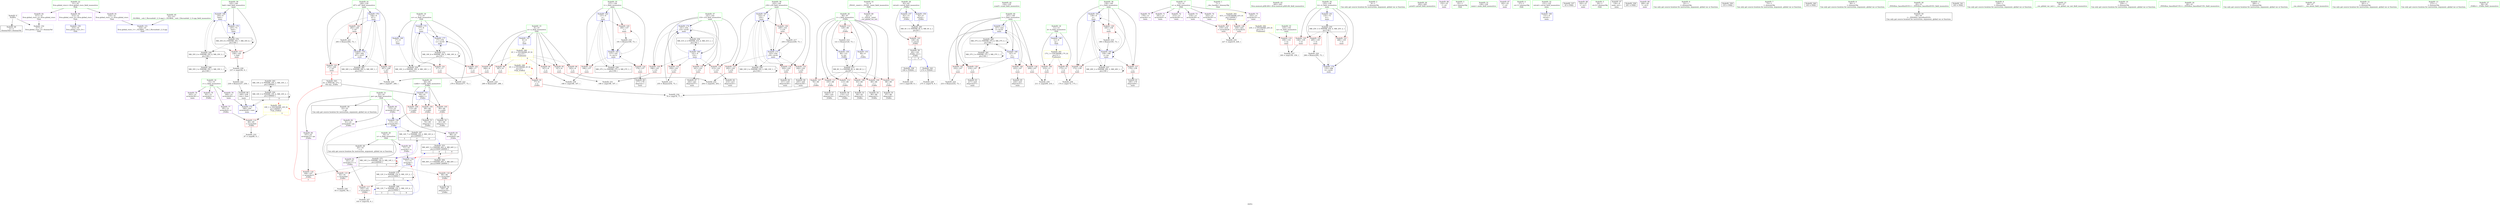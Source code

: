 digraph "SVFG" {
	label="SVFG";

	Node0x5555973828e0 [shape=record,color=grey,label="{NodeID: 0\nNullPtr}"];
	Node0x5555973828e0 -> Node0x5555973a8bc0[style=solid];
	Node0x5555973828e0 -> Node0x5555973b0220[style=solid];
	Node0x5555973c5e10 [shape=record,color=black,label="{NodeID: 263\nMR_10V_2 = PHI(MR_10V_3, MR_10V_1, )\npts\{160000 \}\n}"];
	Node0x5555973c5e10 -> Node0x5555973bfae0[style=dashed];
	Node0x5555973a8e30 [shape=record,color=red,label="{NodeID: 97\n268\<--8\n\<--n\nmain\n}"];
	Node0x5555973a8e30 -> Node0x5555973b5e70[style=solid];
	Node0x55559739a150 [shape=record,color=green,label="{NodeID: 14\n4\<--6\n_ZStL8__ioinit\<--_ZStL8__ioinit_field_insensitive\nGlob }"];
	Node0x55559739a150 -> Node0x5555973aae90[style=solid];
	Node0x5555973a9990 [shape=record,color=red,label="{NodeID: 111\n105\<--66\n\<--i\n_Z3dfsi\n}"];
	Node0x5555973a9990 -> Node0x5555973aa4d0[style=solid];
	Node0x5555973a7d60 [shape=record,color=green,label="{NodeID: 28\n62\<--63\nretval\<--retval_field_insensitive\n_Z3dfsi\n}"];
	Node0x5555973a7d60 -> Node0x5555973a9310[style=solid];
	Node0x5555973a7d60 -> Node0x5555973b0660[style=solid];
	Node0x5555973a7d60 -> Node0x5555973b0800[style=solid];
	Node0x5555973aec30 [shape=record,color=red,label="{NodeID: 125\n190\<--137\n\<--i\nmain\n}"];
	Node0x5555973aec30 -> Node0x5555973b4af0[style=solid];
	Node0x5555973a8880 [shape=record,color=green,label="{NodeID: 42\n154\<--155\nscanf\<--scanf_field_insensitive\n}"];
	Node0x5555973b53f0 [shape=record,color=grey,label="{NodeID: 222\n238 = Binary(237, 239, )\n}"];
	Node0x5555973b53f0 -> Node0x5555973aac20[style=solid];
	Node0x5555973af790 [shape=record,color=red,label="{NodeID: 139\n216\<--147\n\<--t\nmain\n}"];
	Node0x5555973af790 -> Node0x5555973aa9b0[style=solid];
	Node0x5555973aa400 [shape=record,color=black,label="{NodeID: 56\n100\<--99\nidxprom10\<--\n_Z3dfsi\n}"];
	Node0x5555973b68f0 [shape=record,color=grey,label="{NodeID: 236\n174 = cmp(172, 173, )\n}"];
	Node0x5555973b0320 [shape=record,color=blue,label="{NodeID: 153\n64\<--61\nv.addr\<--v\n_Z3dfsi\n}"];
	Node0x5555973b0320 -> Node0x5555973a93e0[style=dashed];
	Node0x5555973b0320 -> Node0x5555973a94b0[style=dashed];
	Node0x5555973b0320 -> Node0x5555973a9580[style=dashed];
	Node0x5555973aaf60 [shape=record,color=purple,label="{NodeID: 70\n178\<--13\narrayidx\<--a\nmain\n}"];
	Node0x5555973b0e80 [shape=record,color=blue,label="{NodeID: 167\n143\<--9\nj18\<--\nmain\n}"];
	Node0x5555973b0e80 -> Node0x5555973af2b0[style=dashed];
	Node0x5555973b0e80 -> Node0x5555973af380[style=dashed];
	Node0x5555973b0e80 -> Node0x5555973af450[style=dashed];
	Node0x5555973b0e80 -> Node0x5555973af520[style=dashed];
	Node0x5555973b0e80 -> Node0x5555973b0e80[style=dashed];
	Node0x5555973b0e80 -> Node0x5555973b1360[style=dashed];
	Node0x5555973b0e80 -> Node0x5555973c4610[style=dashed];
	Node0x5555973abac0 [shape=record,color=purple,label="{NodeID: 84\n107\<--22\narrayidx15\<--pa\n_Z3dfsi\n}"];
	Node0x5555973abac0 -> Node0x5555973ae680[style=solid];
	Node0x555597386410 [shape=record,color=green,label="{NodeID: 1\n7\<--1\n__dso_handle\<--dummyObj\nGlob }"];
	Node0x5555973c6310 [shape=record,color=black,label="{NodeID: 264\nMR_44V_2 = PHI(MR_44V_3, MR_44V_1, )\npts\{210000 240000 \}\n}"];
	Node0x5555973c6310 -> Node0x5555973c27e0[style=dashed];
	Node0x5555973a8f00 [shape=record,color=red,label="{NodeID: 98\n287\<--8\n\<--n\nmain\n}"];
	Node0x5555973a8f00 -> Node0x5555973b4df0[style=solid];
	Node0x55559739a220 [shape=record,color=green,label="{NodeID: 15\n8\<--10\nn\<--n_field_insensitive\nGlob }"];
	Node0x55559739a220 -> Node0x5555973ac210[style=solid];
	Node0x55559739a220 -> Node0x5555973ac2e0[style=solid];
	Node0x55559739a220 -> Node0x5555973ac3b0[style=solid];
	Node0x55559739a220 -> Node0x5555973a8d60[style=solid];
	Node0x55559739a220 -> Node0x5555973a8e30[style=solid];
	Node0x55559739a220 -> Node0x5555973a8f00[style=solid];
	Node0x55559739a220 -> Node0x5555973afe10[style=solid];
	Node0x5555973a9a60 [shape=record,color=red,label="{NodeID: 112\n113\<--66\n\<--i\n_Z3dfsi\n}"];
	Node0x5555973a9a60 -> Node0x5555973aa5a0[style=solid];
	Node0x5555973a7df0 [shape=record,color=green,label="{NodeID: 29\n64\<--65\nv.addr\<--v.addr_field_insensitive\n_Z3dfsi\n}"];
	Node0x5555973a7df0 -> Node0x5555973a93e0[style=solid];
	Node0x5555973a7df0 -> Node0x5555973a94b0[style=solid];
	Node0x5555973a7df0 -> Node0x5555973a9580[style=solid];
	Node0x5555973a7df0 -> Node0x5555973b0320[style=solid];
	Node0x5555973aed00 [shape=record,color=red,label="{NodeID: 126\n172\<--139\n\<--j\nmain\n}"];
	Node0x5555973aed00 -> Node0x5555973b68f0[style=solid];
	Node0x5555973a8950 [shape=record,color=green,label="{NodeID: 43\n262\<--263\nllvm.memset.p0i8.i64\<--llvm.memset.p0i8.i64_field_insensitive\n}"];
	Node0x5555973b5570 [shape=record,color=grey,label="{NodeID: 223\n278 = Binary(277, 73, )\n}"];
	Node0x5555973b5570 -> Node0x5555973b16a0[style=solid];
	Node0x5555973af860 [shape=record,color=red,label="{NodeID: 140\n223\<--147\n\<--t\nmain\n}"];
	Node0x5555973af860 -> Node0x5555973aab50[style=solid];
	Node0x5555973aa4d0 [shape=record,color=black,label="{NodeID: 57\n106\<--105\nidxprom14\<--\n_Z3dfsi\n}"];
	Node0x5555973b6a70 [shape=record,color=grey,label="{NodeID: 237\n160 = cmp(158, 159, )\n}"];
	Node0x5555973b03f0 [shape=record,color=blue,label="{NodeID: 154\n71\<--73\narrayidx\<--\n_Z3dfsi\n}"];
	Node0x5555973b03f0 -> Node0x5555973c9540[style=dashed];
	Node0x5555973ab030 [shape=record,color=purple,label="{NodeID: 71\n181\<--13\narrayidx9\<--a\nmain\n}"];
	Node0x5555973b0f50 [shape=record,color=blue,label="{NodeID: 168\n145\<--9\nbad\<--\nmain\n}"];
	Node0x5555973b0f50 -> Node0x5555973af5f0[style=dashed];
	Node0x5555973b0f50 -> Node0x5555973b10f0[style=dashed];
	Node0x5555973b0f50 -> Node0x5555973c0ee0[style=dashed];
	Node0x5555973b0f50 -> Node0x5555973c9f40[style=dashed];
	Node0x5555973abb90 [shape=record,color=purple,label="{NodeID: 85\n115\<--22\narrayidx18\<--pa\n_Z3dfsi\n}"];
	Node0x5555973abb90 -> Node0x5555973b0590[style=solid];
	Node0x555597386500 [shape=record,color=green,label="{NodeID: 2\n9\<--1\n\<--dummyObj\nCan only get source location for instruction, argument, global var or function.}"];
	Node0x5555973c6840 [shape=record,color=black,label="{NodeID: 265\nMR_4V_3 = PHI(MR_4V_4, MR_4V_2, )\npts\{63 \}\n}"];
	Node0x5555973c6840 -> Node0x5555973a9310[style=dashed];
	Node0x5555973a8fd0 [shape=record,color=red,label="{NodeID: 99\n173\<--11\n\<--k\nmain\n}"];
	Node0x5555973a8fd0 -> Node0x5555973b68f0[style=solid];
	Node0x55559739a2f0 [shape=record,color=green,label="{NodeID: 16\n11\<--12\nk\<--k_field_insensitive\nGlob }"];
	Node0x55559739a2f0 -> Node0x5555973a8fd0[style=solid];
	Node0x55559739a2f0 -> Node0x5555973a90a0[style=solid];
	Node0x55559739a2f0 -> Node0x5555973afee0[style=solid];
	Node0x5555973a9b30 [shape=record,color=red,label="{NodeID: 113\n120\<--66\n\<--i\n_Z3dfsi\n}"];
	Node0x5555973a9b30 -> Node0x5555973b4830[style=solid];
	Node0x5555973a7ec0 [shape=record,color=green,label="{NodeID: 30\n66\<--67\ni\<--i_field_insensitive\n_Z3dfsi\n}"];
	Node0x5555973a7ec0 -> Node0x5555973a9650[style=solid];
	Node0x5555973a7ec0 -> Node0x5555973a9720[style=solid];
	Node0x5555973a7ec0 -> Node0x5555973a97f0[style=solid];
	Node0x5555973a7ec0 -> Node0x5555973a98c0[style=solid];
	Node0x5555973a7ec0 -> Node0x5555973a9990[style=solid];
	Node0x5555973a7ec0 -> Node0x5555973a9a60[style=solid];
	Node0x5555973a7ec0 -> Node0x5555973a9b30[style=solid];
	Node0x5555973a7ec0 -> Node0x5555973b04c0[style=solid];
	Node0x5555973a7ec0 -> Node0x5555973b0730[style=solid];
	Node0x5555973cc8e0 [shape=record,color=yellow,style=double,label="{NodeID: 293\n41V_1 = ENCHI(MR_41V_0)\npts\{140000 \}\nFun[main]}"];
	Node0x5555973cc8e0 -> Node0x5555973afc70[style=dashed];
	Node0x5555973cc8e0 -> Node0x5555973afd40[style=dashed];
	Node0x5555973aedd0 [shape=record,color=red,label="{NodeID: 127\n179\<--139\n\<--j\nmain\n}"];
	Node0x5555973aedd0 -> Node0x5555973aa810[style=solid];
	Node0x5555973a8a20 [shape=record,color=green,label="{NodeID: 44\n292\<--293\nprintf\<--printf_field_insensitive\n}"];
	Node0x5555973b56f0 [shape=record,color=grey,label="{NodeID: 224\n233 = Binary(232, 73, )\n}"];
	Node0x5555973b56f0 -> Node0x5555973b11c0[style=solid];
	Node0x5555973af930 [shape=record,color=red,label="{NodeID: 141\n232\<--147\n\<--t\nmain\n}"];
	Node0x5555973af930 -> Node0x5555973b56f0[style=solid];
	Node0x5555973aa5a0 [shape=record,color=black,label="{NodeID: 58\n114\<--113\nidxprom17\<--\n_Z3dfsi\n}"];
	Node0x5555973b6bf0 [shape=record,color=grey,label="{NodeID: 238\n168 = cmp(166, 167, )\n}"];
	Node0x5555973b04c0 [shape=record,color=blue,label="{NodeID: 155\n66\<--9\ni\<--\n_Z3dfsi\n}"];
	Node0x5555973b04c0 -> Node0x5555973c9040[style=dashed];
	Node0x5555973ab100 [shape=record,color=purple,label="{NodeID: 72\n215\<--13\narrayidx26\<--a\nmain\n}"];
	Node0x5555973b1020 [shape=record,color=blue,label="{NodeID: 169\n147\<--9\nt\<--\nmain\n}"];
	Node0x5555973b1020 -> Node0x5555973af6c0[style=dashed];
	Node0x5555973b1020 -> Node0x5555973af790[style=dashed];
	Node0x5555973b1020 -> Node0x5555973af860[style=dashed];
	Node0x5555973b1020 -> Node0x5555973af930[style=dashed];
	Node0x5555973b1020 -> Node0x5555973b11c0[style=dashed];
	Node0x5555973b1020 -> Node0x5555973c13e0[style=dashed];
	Node0x5555973abc60 [shape=record,color=purple,label="{NodeID: 86\n152\<--25\n\<--.str\nmain\n}"];
	Node0x55559739a750 [shape=record,color=green,label="{NodeID: 3\n25\<--1\n.str\<--dummyObj\nGlob }"];
	Node0x5555973c6d40 [shape=record,color=black,label="{NodeID: 266\nMR_12V_7 = PHI(MR_12V_3, MR_12V_4, )\npts\{210000 \}\n|{<s0>3|<s1>3|<s2>9}}"];
	Node0x5555973c6d40:s0 -> Node0x5555973c6d40[style=dashed,color=blue];
	Node0x5555973c6d40:s1 -> Node0x5555973c9540[style=dashed,color=blue];
	Node0x5555973c6d40:s2 -> Node0x5555973c27e0[style=dashed,color=blue];
	Node0x5555973a90a0 [shape=record,color=red,label="{NodeID: 100\n210\<--11\n\<--k\nmain\n}"];
	Node0x5555973a90a0 -> Node0x5555973b5ff0[style=solid];
	Node0x55559739a3c0 [shape=record,color=green,label="{NodeID: 17\n13\<--14\na\<--a_field_insensitive\nGlob }"];
	Node0x55559739a3c0 -> Node0x5555973aaf60[style=solid];
	Node0x55559739a3c0 -> Node0x5555973ab030[style=solid];
	Node0x55559739a3c0 -> Node0x5555973ab100[style=solid];
	Node0x55559739a3c0 -> Node0x5555973ab1d0[style=solid];
	Node0x55559739a3c0 -> Node0x5555973ab2a0[style=solid];
	Node0x55559739a3c0 -> Node0x5555973ab370[style=solid];
	Node0x5555973cb340 [shape=record,color=yellow,style=double,label="{NodeID: 280\n2V_1 = ENCHI(MR_2V_0)\npts\{10 \}\nFun[main]|{|<s5>9}}"];
	Node0x5555973cb340 -> Node0x5555973ac2e0[style=dashed];
	Node0x5555973cb340 -> Node0x5555973ac3b0[style=dashed];
	Node0x5555973cb340 -> Node0x5555973a8d60[style=dashed];
	Node0x5555973cb340 -> Node0x5555973a8e30[style=dashed];
	Node0x5555973cb340 -> Node0x5555973a8f00[style=dashed];
	Node0x5555973cb340:s5 -> Node0x5555973ccbb0[style=dashed,color=red];
	Node0x5555973a9c00 [shape=record,color=red,label="{NodeID: 114\n86\<--85\n\<--arrayidx4\n_Z3dfsi\n}"];
	Node0x5555973a9c00 -> Node0x5555973b6470[style=solid];
	Node0x5555973a7f90 [shape=record,color=green,label="{NodeID: 31\n128\<--129\nmain\<--main_field_insensitive\n}"];
	Node0x5555973aeea0 [shape=record,color=red,label="{NodeID: 128\n185\<--139\n\<--j\nmain\n}"];
	Node0x5555973aeea0 -> Node0x5555973b4f70[style=solid];
	Node0x5555973a8af0 [shape=record,color=green,label="{NodeID: 45\n33\<--311\n_GLOBAL__sub_I_Burunduk1_2_0.cpp\<--_GLOBAL__sub_I_Burunduk1_2_0.cpp_field_insensitive\n}"];
	Node0x5555973a8af0 -> Node0x5555973b0150[style=solid];
	Node0x5555973b5870 [shape=record,color=grey,label="{NodeID: 225\n110 = cmp(109, 9, )\n}"];
	Node0x5555973afa00 [shape=record,color=red,label="{NodeID: 142\n267\<--149\n\<--i47\nmain\n}"];
	Node0x5555973afa00 -> Node0x5555973b5e70[style=solid];
	Node0x5555973aa670 [shape=record,color=black,label="{NodeID: 59\n60\<--126\n_Z3dfsi_ret\<--\n_Z3dfsi\n|{<s0>3|<s1>9}}"];
	Node0x5555973aa670:s0 -> Node0x5555973df1a0[style=solid,color=blue];
	Node0x5555973aa670:s1 -> Node0x5555973df7a0[style=solid,color=blue];
	Node0x5555973b6d70 [shape=record,color=grey,label="{NodeID: 239\n237 = cmp(236, 9, )\n}"];
	Node0x5555973b6d70 -> Node0x5555973b53f0[style=solid];
	Node0x5555973b0590 [shape=record,color=blue,label="{NodeID: 156\n115\<--112\narrayidx18\<--\n_Z3dfsi\n}"];
	Node0x5555973b0590 -> Node0x5555973c7240[style=dashed];
	Node0x5555973ab1d0 [shape=record,color=purple,label="{NodeID: 73\n218\<--13\narrayidx28\<--a\nmain\n}"];
	Node0x5555973ab1d0 -> Node0x5555973afc70[style=solid];
	Node0x5555973df1a0 [shape=record,color=black,label="{NodeID: 336\n109 = PHI(60, )\n}"];
	Node0x5555973df1a0 -> Node0x5555973b5870[style=solid];
	Node0x5555973c27e0 [shape=record,color=black,label="{NodeID: 253\nMR_44V_3 = PHI(MR_44V_4, MR_44V_2, )\npts\{210000 240000 \}\n|{|<s1>9|<s2>9}}"];
	Node0x5555973c27e0 -> Node0x5555973c6310[style=dashed];
	Node0x5555973c27e0:s1 -> Node0x5555973b03f0[style=dashed,color=red];
	Node0x5555973c27e0:s2 -> Node0x5555973c9a40[style=dashed,color=red];
	Node0x5555973b10f0 [shape=record,color=blue,label="{NodeID: 170\n145\<--73\nbad\<--\nmain\n}"];
	Node0x5555973b10f0 -> Node0x5555973c9f40[style=dashed];
	Node0x5555973abd30 [shape=record,color=purple,label="{NodeID: 87\n182\<--25\n\<--.str\nmain\n}"];
	Node0x555597382d60 [shape=record,color=green,label="{NodeID: 4\n27\<--1\n.str.1\<--dummyObj\nGlob }"];
	Node0x5555973c7240 [shape=record,color=black,label="{NodeID: 267\nMR_14V_7 = PHI(MR_14V_2, MR_14V_4, )\npts\{240000 \}\n|{<s0>3|<s1>3|<s2>9}}"];
	Node0x5555973c7240:s0 -> Node0x5555973b0590[style=dashed,color=blue];
	Node0x5555973c7240:s1 -> Node0x5555973c9a40[style=dashed,color=blue];
	Node0x5555973c7240:s2 -> Node0x5555973c27e0[style=dashed,color=blue];
	Node0x5555973a9170 [shape=record,color=red,label="{NodeID: 101\n277\<--17\n\<--cc\nmain\n}"];
	Node0x5555973a9170 -> Node0x5555973b5570[style=solid];
	Node0x55559739a490 [shape=record,color=green,label="{NodeID: 18\n15\<--16\nc\<--c_field_insensitive\nGlob }"];
	Node0x55559739a490 -> Node0x5555973ab440[style=solid];
	Node0x55559739a490 -> Node0x5555973ab510[style=solid];
	Node0x55559739a490 -> Node0x5555973ab5e0[style=solid];
	Node0x55559739a490 -> Node0x5555973ab6b0[style=solid];
	Node0x5555973cbe60 [shape=record,color=yellow,style=double,label="{NodeID: 281\n17V_1 = ENCHI(MR_17V_0)\npts\{12 \}\nFun[main]}"];
	Node0x5555973cbe60 -> Node0x5555973a8fd0[style=dashed];
	Node0x5555973cbe60 -> Node0x5555973a90a0[style=dashed];
	Node0x5555973a9cd0 [shape=record,color=red,label="{NodeID: 115\n92\<--91\n\<--arrayidx6\n_Z3dfsi\n}"];
	Node0x5555973a9cd0 -> Node0x5555973b59f0[style=solid];
	Node0x5555973a8060 [shape=record,color=green,label="{NodeID: 32\n131\<--132\nretval\<--retval_field_insensitive\nmain\n}"];
	Node0x5555973a8060 -> Node0x5555973b08d0[style=solid];
	Node0x5555973aef70 [shape=record,color=red,label="{NodeID: 129\n196\<--141\n\<--i14\nmain\n}"];
	Node0x5555973aef70 -> Node0x5555973b6170[style=solid];
	Node0x5555973a8bc0 [shape=record,color=black,label="{NodeID: 46\n2\<--3\ndummyVal\<--dummyVal\n}"];
	Node0x5555973b59f0 [shape=record,color=grey,label="{NodeID: 226\n93 = cmp(92, 94, )\n}"];
	Node0x5555973afad0 [shape=record,color=red,label="{NodeID: 143\n273\<--149\n\<--i47\nmain\n|{<s0>9}}"];
	Node0x5555973afad0:s0 -> Node0x5555973df990[style=solid,color=red];
	Node0x5555973aa740 [shape=record,color=black,label="{NodeID: 60\n177\<--176\nidxprom\<--\nmain\n}"];
	Node0x5555973b0660 [shape=record,color=blue,label="{NodeID: 157\n62\<--73\nretval\<--\n_Z3dfsi\n}"];
	Node0x5555973b0660 -> Node0x5555973c6840[style=dashed];
	Node0x5555973ab2a0 [shape=record,color=purple,label="{NodeID: 74\n222\<--13\narrayidx30\<--a\nmain\n}"];
	Node0x5555973df390 [shape=record,color=black,label="{NodeID: 337\n43 = PHI()\n}"];
	Node0x5555973c2d10 [shape=record,color=black,label="{NodeID: 254\nMR_19V_2 = PHI(MR_19V_4, MR_19V_1, )\npts\{18 \}\n}"];
	Node0x5555973c2d10 -> Node0x5555973b1500[style=dashed];
	Node0x5555973b11c0 [shape=record,color=blue,label="{NodeID: 171\n147\<--233\nt\<--inc35\nmain\n}"];
	Node0x5555973b11c0 -> Node0x5555973af6c0[style=dashed];
	Node0x5555973b11c0 -> Node0x5555973af790[style=dashed];
	Node0x5555973b11c0 -> Node0x5555973af860[style=dashed];
	Node0x5555973b11c0 -> Node0x5555973af930[style=dashed];
	Node0x5555973b11c0 -> Node0x5555973b11c0[style=dashed];
	Node0x5555973b11c0 -> Node0x5555973c13e0[style=dashed];
	Node0x5555973abe00 [shape=record,color=purple,label="{NodeID: 88\n162\<--27\n\<--.str.1\nmain\n}"];
	Node0x555597399c40 [shape=record,color=green,label="{NodeID: 5\n29\<--1\n.str.2\<--dummyObj\nGlob }"];
	Node0x5555973a9240 [shape=record,color=red,label="{NodeID: 102\n288\<--17\n\<--cc\nmain\n}"];
	Node0x5555973a9240 -> Node0x5555973b4df0[style=solid];
	Node0x5555973993a0 [shape=record,color=green,label="{NodeID: 19\n17\<--18\ncc\<--cc_field_insensitive\nGlob }"];
	Node0x5555973993a0 -> Node0x5555973a9170[style=solid];
	Node0x5555973993a0 -> Node0x5555973a9240[style=solid];
	Node0x5555973993a0 -> Node0x5555973affb0[style=solid];
	Node0x5555973993a0 -> Node0x5555973b1500[style=solid];
	Node0x5555973993a0 -> Node0x5555973b16a0[style=solid];
	Node0x5555973ae4e0 [shape=record,color=red,label="{NodeID: 116\n99\<--98\n\<--arrayidx9\n_Z3dfsi\n}"];
	Node0x5555973ae4e0 -> Node0x5555973aa400[style=solid];
	Node0x5555973a8130 [shape=record,color=green,label="{NodeID: 33\n133\<--134\ntn\<--tn_field_insensitive\nmain\n}"];
	Node0x5555973a8130 -> Node0x5555973ae750[style=solid];
	Node0x5555973ccbb0 [shape=record,color=yellow,style=double,label="{NodeID: 296\n2V_1 = ENCHI(MR_2V_0)\npts\{10 \}\nFun[_Z3dfsi]|{|<s1>3}}"];
	Node0x5555973ccbb0 -> Node0x5555973ac210[style=dashed];
	Node0x5555973ccbb0:s1 -> Node0x5555973ccbb0[style=dashed,color=red];
	Node0x5555973af040 [shape=record,color=red,label="{NodeID: 130\n213\<--141\n\<--i14\nmain\n}"];
	Node0x5555973af040 -> Node0x5555973aa8e0[style=solid];
	Node0x5555973a8c90 [shape=record,color=black,label="{NodeID: 47\n130\<--9\nmain_ret\<--\nmain\n}"];
	Node0x5555973b5b70 [shape=record,color=grey,label="{NodeID: 227\n103 = cmp(102, 9, )\n}"];
	Node0x5555973afba0 [shape=record,color=red,label="{NodeID: 144\n282\<--149\n\<--i47\nmain\n}"];
	Node0x5555973afba0 -> Node0x5555973b5270[style=solid];
	Node0x5555973aa810 [shape=record,color=black,label="{NodeID: 61\n180\<--179\nidxprom8\<--\nmain\n}"];
	Node0x5555973b0730 [shape=record,color=blue,label="{NodeID: 158\n66\<--121\ni\<--inc\n_Z3dfsi\n}"];
	Node0x5555973b0730 -> Node0x5555973c9040[style=dashed];
	Node0x5555973ab370 [shape=record,color=purple,label="{NodeID: 75\n225\<--13\narrayidx32\<--a\nmain\n}"];
	Node0x5555973ab370 -> Node0x5555973afd40[style=solid];
	Node0x5555973df460 [shape=record,color=black,label="{NodeID: 338\n291 = PHI()\n}"];
	Node0x5555973c3210 [shape=record,color=black,label="{NodeID: 255\nMR_25V_3 = PHI(MR_25V_4, MR_25V_2, )\npts\{136 \}\n}"];
	Node0x5555973c3210 -> Node0x5555973ae820[style=dashed];
	Node0x5555973c3210 -> Node0x5555973ae8f0[style=dashed];
	Node0x5555973c3210 -> Node0x5555973ae9c0[style=dashed];
	Node0x5555973c3210 -> Node0x5555973b1840[style=dashed];
	Node0x5555973b1290 [shape=record,color=blue,label="{NodeID: 172\n246\<--240\narrayidx40\<--conv\nmain\n}"];
	Node0x5555973b1290 -> Node0x5555973b1290[style=dashed];
	Node0x5555973b1290 -> Node0x5555973bfae0[style=dashed];
	Node0x5555973abed0 [shape=record,color=purple,label="{NodeID: 89\n290\<--29\n\<--.str.2\nmain\n}"];
	Node0x555597399cd0 [shape=record,color=green,label="{NodeID: 6\n32\<--1\n\<--dummyObj\nCan only get source location for instruction, argument, global var or function.}"];
	Node0x5555973a9310 [shape=record,color=red,label="{NodeID: 103\n126\<--62\n\<--retval\n_Z3dfsi\n}"];
	Node0x5555973a9310 -> Node0x5555973aa670[style=solid];
	Node0x555597399470 [shape=record,color=green,label="{NodeID: 20\n19\<--21\nu\<--u_field_insensitive\nGlob }"];
	Node0x555597399470 -> Node0x5555973a9d80[style=solid];
	Node0x555597399470 -> Node0x5555973ab780[style=solid];
	Node0x555597399470 -> Node0x5555973ab850[style=solid];
	Node0x5555973ae5b0 [shape=record,color=red,label="{NodeID: 117\n102\<--101\n\<--arrayidx11\n_Z3dfsi\n}"];
	Node0x5555973ae5b0 -> Node0x5555973b5b70[style=solid];
	Node0x5555973a8200 [shape=record,color=green,label="{NodeID: 34\n135\<--136\ntt\<--tt_field_insensitive\nmain\n}"];
	Node0x5555973a8200 -> Node0x5555973ae820[style=solid];
	Node0x5555973a8200 -> Node0x5555973ae8f0[style=solid];
	Node0x5555973a8200 -> Node0x5555973ae9c0[style=solid];
	Node0x5555973a8200 -> Node0x5555973b09a0[style=solid];
	Node0x5555973a8200 -> Node0x5555973b1840[style=solid];
	Node0x5555973b4830 [shape=record,color=grey,label="{NodeID: 214\n121 = Binary(120, 73, )\n}"];
	Node0x5555973b4830 -> Node0x5555973b0730[style=solid];
	Node0x5555973af110 [shape=record,color=red,label="{NodeID: 131\n241\<--141\n\<--i14\nmain\n}"];
	Node0x5555973af110 -> Node0x5555973aacf0[style=solid];
	Node0x5555973a9d80 [shape=record,color=black,label="{NodeID: 48\n20\<--19\n\<--u\nCan only get source location for instruction, argument, global var or function.}"];
	Node0x5555973b5cf0 [shape=record,color=grey,label="{NodeID: 228\n275 = cmp(274, 9, )\n}"];
	Node0x5555973afc70 [shape=record,color=red,label="{NodeID: 145\n219\<--218\n\<--arrayidx28\nmain\n}"];
	Node0x5555973afc70 -> Node0x5555973b6770[style=solid];
	Node0x5555973aa8e0 [shape=record,color=black,label="{NodeID: 62\n214\<--213\nidxprom25\<--\nmain\n}"];
	Node0x5555973b0800 [shape=record,color=blue,label="{NodeID: 159\n62\<--9\nretval\<--\n_Z3dfsi\n}"];
	Node0x5555973b0800 -> Node0x5555973c6840[style=dashed];
	Node0x5555973ab440 [shape=record,color=purple,label="{NodeID: 76\n82\<--15\narrayidx2\<--c\n_Z3dfsi\n}"];
	Node0x5555973df530 [shape=record,color=black,label="{NodeID: 339\n153 = PHI()\n}"];
	Node0x5555973c3710 [shape=record,color=black,label="{NodeID: 256\nMR_27V_2 = PHI(MR_27V_4, MR_27V_1, )\npts\{138 \}\n}"];
	Node0x5555973c3710 -> Node0x5555973b0a70[style=dashed];
	Node0x5555973b1360 [shape=record,color=blue,label="{NodeID: 173\n143\<--250\nj18\<--inc42\nmain\n}"];
	Node0x5555973b1360 -> Node0x5555973af2b0[style=dashed];
	Node0x5555973b1360 -> Node0x5555973af380[style=dashed];
	Node0x5555973b1360 -> Node0x5555973af450[style=dashed];
	Node0x5555973b1360 -> Node0x5555973af520[style=dashed];
	Node0x5555973b1360 -> Node0x5555973b0e80[style=dashed];
	Node0x5555973b1360 -> Node0x5555973b1360[style=dashed];
	Node0x5555973b1360 -> Node0x5555973c4610[style=dashed];
	Node0x5555973abfa0 [shape=record,color=purple,label="{NodeID: 90\n315\<--31\nllvm.global_ctors_0\<--llvm.global_ctors\nGlob }"];
	Node0x5555973abfa0 -> Node0x5555973b0080[style=solid];
	Node0x555597382970 [shape=record,color=green,label="{NodeID: 7\n73\<--1\n\<--dummyObj\nCan only get source location for instruction, argument, global var or function.}"];
	Node0x5555973a93e0 [shape=record,color=red,label="{NodeID: 104\n69\<--64\n\<--v.addr\n_Z3dfsi\n}"];
	Node0x5555973a93e0 -> Node0x5555973a9ff0[style=solid];
	Node0x555597399540 [shape=record,color=green,label="{NodeID: 21\n22\<--24\npa\<--pa_field_insensitive\nGlob }"];
	Node0x555597399540 -> Node0x5555973a9e50[style=solid];
	Node0x555597399540 -> Node0x5555973ab920[style=solid];
	Node0x555597399540 -> Node0x5555973ab9f0[style=solid];
	Node0x555597399540 -> Node0x5555973abac0[style=solid];
	Node0x555597399540 -> Node0x5555973abb90[style=solid];
	Node0x5555973cc100 [shape=record,color=yellow,style=double,label="{NodeID: 284\n23V_1 = ENCHI(MR_23V_0)\npts\{134 \}\nFun[main]}"];
	Node0x5555973cc100 -> Node0x5555973ae750[style=dashed];
	Node0x5555973ae680 [shape=record,color=red,label="{NodeID: 118\n108\<--107\n\<--arrayidx15\n_Z3dfsi\n|{<s0>3}}"];
	Node0x5555973ae680:s0 -> Node0x5555973df990[style=solid,color=red];
	Node0x5555973a82d0 [shape=record,color=green,label="{NodeID: 35\n137\<--138\ni\<--i_field_insensitive\nmain\n}"];
	Node0x5555973a82d0 -> Node0x5555973aea90[style=solid];
	Node0x5555973a82d0 -> Node0x5555973aeb60[style=solid];
	Node0x5555973a82d0 -> Node0x5555973aec30[style=solid];
	Node0x5555973a82d0 -> Node0x5555973b0a70[style=solid];
	Node0x5555973a82d0 -> Node0x5555973b0ce0[style=solid];
	Node0x5555973b4970 [shape=record,color=grey,label="{NodeID: 215\n255 = Binary(254, 73, )\n}"];
	Node0x5555973b4970 -> Node0x5555973b1430[style=solid];
	Node0x5555973af1e0 [shape=record,color=red,label="{NodeID: 132\n254\<--141\n\<--i14\nmain\n}"];
	Node0x5555973af1e0 -> Node0x5555973b4970[style=solid];
	Node0x5555973a9e50 [shape=record,color=black,label="{NodeID: 49\n23\<--22\n\<--pa\nCan only get source location for instruction, argument, global var or function.}"];
	Node0x5555973b5e70 [shape=record,color=grey,label="{NodeID: 229\n269 = cmp(267, 268, )\n}"];
	Node0x5555973afd40 [shape=record,color=red,label="{NodeID: 146\n226\<--225\n\<--arrayidx32\nmain\n}"];
	Node0x5555973afd40 -> Node0x5555973b6770[style=solid];
	Node0x5555973aa9b0 [shape=record,color=black,label="{NodeID: 63\n217\<--216\nidxprom27\<--\nmain\n}"];
	Node0x5555973b08d0 [shape=record,color=blue,label="{NodeID: 160\n131\<--9\nretval\<--\nmain\n}"];
	Node0x5555973ab510 [shape=record,color=purple,label="{NodeID: 77\n85\<--15\narrayidx4\<--c\n_Z3dfsi\n}"];
	Node0x5555973ab510 -> Node0x5555973a9c00[style=solid];
	Node0x5555973df600 [shape=record,color=black,label="{NodeID: 340\n163 = PHI()\n}"];
	Node0x5555973c3c10 [shape=record,color=black,label="{NodeID: 257\nMR_29V_2 = PHI(MR_29V_3, MR_29V_1, )\npts\{140 \}\n}"];
	Node0x5555973c3c10 -> Node0x5555973b0b40[style=dashed];
	Node0x5555973c3c10 -> Node0x5555973c3c10[style=dashed];
	Node0x5555973b1430 [shape=record,color=blue,label="{NodeID: 174\n141\<--255\ni14\<--inc45\nmain\n}"];
	Node0x5555973b1430 -> Node0x5555973aef70[style=dashed];
	Node0x5555973b1430 -> Node0x5555973af040[style=dashed];
	Node0x5555973b1430 -> Node0x5555973af110[style=dashed];
	Node0x5555973b1430 -> Node0x5555973af1e0[style=dashed];
	Node0x5555973b1430 -> Node0x5555973b1430[style=dashed];
	Node0x5555973b1430 -> Node0x5555973c4110[style=dashed];
	Node0x5555973ac070 [shape=record,color=purple,label="{NodeID: 91\n316\<--31\nllvm.global_ctors_1\<--llvm.global_ctors\nGlob }"];
	Node0x5555973ac070 -> Node0x5555973b0150[style=solid];
	Node0x555597382a00 [shape=record,color=green,label="{NodeID: 8\n94\<--1\n\<--dummyObj\nCan only get source location for instruction, argument, global var or function.}"];
	Node0x5555973a94b0 [shape=record,color=red,label="{NodeID: 105\n80\<--64\n\<--v.addr\n_Z3dfsi\n}"];
	Node0x5555973a94b0 -> Node0x5555973aa0c0[style=solid];
	Node0x555597399610 [shape=record,color=green,label="{NodeID: 22\n31\<--35\nllvm.global_ctors\<--llvm.global_ctors_field_insensitive\nGlob }"];
	Node0x555597399610 -> Node0x5555973abfa0[style=solid];
	Node0x555597399610 -> Node0x5555973ac070[style=solid];
	Node0x555597399610 -> Node0x5555973ac140[style=solid];
	Node0x5555973ae750 [shape=record,color=red,label="{NodeID: 119\n159\<--133\n\<--tn\nmain\n}"];
	Node0x5555973ae750 -> Node0x5555973b6a70[style=solid];
	Node0x5555973a83a0 [shape=record,color=green,label="{NodeID: 36\n139\<--140\nj\<--j_field_insensitive\nmain\n}"];
	Node0x5555973a83a0 -> Node0x5555973aed00[style=solid];
	Node0x5555973a83a0 -> Node0x5555973aedd0[style=solid];
	Node0x5555973a83a0 -> Node0x5555973aeea0[style=solid];
	Node0x5555973a83a0 -> Node0x5555973b0b40[style=solid];
	Node0x5555973a83a0 -> Node0x5555973b0c10[style=solid];
	Node0x5555973b4af0 [shape=record,color=grey,label="{NodeID: 216\n191 = Binary(190, 73, )\n}"];
	Node0x5555973b4af0 -> Node0x5555973b0ce0[style=solid];
	Node0x5555973af2b0 [shape=record,color=red,label="{NodeID: 133\n202\<--143\n\<--j18\nmain\n}"];
	Node0x5555973af2b0 -> Node0x5555973b62f0[style=solid];
	Node0x5555973a9f20 [shape=record,color=black,label="{NodeID: 50\n44\<--45\n\<--_ZNSt8ios_base4InitD1Ev\nCan only get source location for instruction, argument, global var or function.}"];
	Node0x5555973b5ff0 [shape=record,color=grey,label="{NodeID: 230\n211 = cmp(209, 210, )\n}"];
	Node0x5555973afe10 [shape=record,color=blue,label="{NodeID: 147\n8\<--9\nn\<--\nGlob }"];
	Node0x5555973afe10 -> Node0x5555973cb340[style=dashed];
	Node0x5555973aaa80 [shape=record,color=black,label="{NodeID: 64\n221\<--220\nidxprom29\<--\nmain\n}"];
	Node0x5555973bfae0 [shape=record,color=black,label="{NodeID: 244\nMR_10V_3 = PHI(MR_10V_4, MR_10V_2, )\npts\{160000 \}\n|{|<s3>9}}"];
	Node0x5555973bfae0 -> Node0x5555973b1290[style=dashed];
	Node0x5555973bfae0 -> Node0x5555973bfae0[style=dashed];
	Node0x5555973bfae0 -> Node0x5555973c5e10[style=dashed];
	Node0x5555973bfae0:s3 -> Node0x5555973ccf60[style=dashed,color=red];
	Node0x5555973b09a0 [shape=record,color=blue,label="{NodeID: 161\n135\<--73\ntt\<--\nmain\n}"];
	Node0x5555973b09a0 -> Node0x5555973c3210[style=dashed];
	Node0x5555973ab5e0 [shape=record,color=purple,label="{NodeID: 78\n243\<--15\narrayidx38\<--c\nmain\n}"];
	Node0x5555973df6d0 [shape=record,color=black,label="{NodeID: 341\n183 = PHI()\n}"];
	Node0x5555973c4110 [shape=record,color=black,label="{NodeID: 258\nMR_31V_2 = PHI(MR_31V_4, MR_31V_1, )\npts\{142 \}\n}"];
	Node0x5555973c4110 -> Node0x5555973b0db0[style=dashed];
	Node0x5555973b1500 [shape=record,color=blue,label="{NodeID: 175\n17\<--9\ncc\<--\nmain\n}"];
	Node0x5555973b1500 -> Node0x5555973a9170[style=dashed];
	Node0x5555973b1500 -> Node0x5555973a9240[style=dashed];
	Node0x5555973b1500 -> Node0x5555973b16a0[style=dashed];
	Node0x5555973b1500 -> Node0x5555973c2d10[style=dashed];
	Node0x5555973b1500 -> Node0x5555973c8b40[style=dashed];
	Node0x5555973ac140 [shape=record,color=purple,label="{NodeID: 92\n317\<--31\nllvm.global_ctors_2\<--llvm.global_ctors\nGlob }"];
	Node0x5555973ac140 -> Node0x5555973b0220[style=solid];
	Node0x555597382a90 [shape=record,color=green,label="{NodeID: 9\n239\<--1\n\<--dummyObj\nCan only get source location for instruction, argument, global var or function.}"];
	Node0x5555973c8b40 [shape=record,color=black,label="{NodeID: 272\nMR_19V_6 = PHI(MR_19V_5, MR_19V_4, )\npts\{18 \}\n}"];
	Node0x5555973c8b40 -> Node0x5555973a9170[style=dashed];
	Node0x5555973c8b40 -> Node0x5555973a9240[style=dashed];
	Node0x5555973c8b40 -> Node0x5555973b16a0[style=dashed];
	Node0x5555973c8b40 -> Node0x5555973c2d10[style=dashed];
	Node0x5555973c8b40 -> Node0x5555973c8b40[style=dashed];
	Node0x5555973a9580 [shape=record,color=red,label="{NodeID: 106\n112\<--64\n\<--v.addr\n_Z3dfsi\n}"];
	Node0x5555973a9580 -> Node0x5555973b0590[style=solid];
	Node0x5555973996e0 [shape=record,color=green,label="{NodeID: 23\n36\<--37\n__cxx_global_var_init\<--__cxx_global_var_init_field_insensitive\n}"];
	Node0x5555973ae820 [shape=record,color=red,label="{NodeID: 120\n158\<--135\n\<--tt\nmain\n}"];
	Node0x5555973ae820 -> Node0x5555973b6a70[style=solid];
	Node0x5555973a8470 [shape=record,color=green,label="{NodeID: 37\n141\<--142\ni14\<--i14_field_insensitive\nmain\n}"];
	Node0x5555973a8470 -> Node0x5555973aef70[style=solid];
	Node0x5555973a8470 -> Node0x5555973af040[style=solid];
	Node0x5555973a8470 -> Node0x5555973af110[style=solid];
	Node0x5555973a8470 -> Node0x5555973af1e0[style=solid];
	Node0x5555973a8470 -> Node0x5555973b0db0[style=solid];
	Node0x5555973a8470 -> Node0x5555973b1430[style=solid];
	Node0x5555973ccf60 [shape=record,color=yellow,style=double,label="{NodeID: 300\n10V_1 = ENCHI(MR_10V_0)\npts\{160000 \}\nFun[_Z3dfsi]|{|<s1>3}}"];
	Node0x5555973ccf60 -> Node0x5555973a9c00[style=dashed];
	Node0x5555973ccf60:s1 -> Node0x5555973ccf60[style=dashed,color=red];
	Node0x5555973b4c70 [shape=record,color=grey,label="{NodeID: 217\n250 = Binary(249, 73, )\n}"];
	Node0x5555973b4c70 -> Node0x5555973b1360[style=solid];
	Node0x5555973af380 [shape=record,color=red,label="{NodeID: 134\n220\<--143\n\<--j18\nmain\n}"];
	Node0x5555973af380 -> Node0x5555973aaa80[style=solid];
	Node0x5555973a9ff0 [shape=record,color=black,label="{NodeID: 51\n70\<--69\nidxprom\<--\n_Z3dfsi\n}"];
	Node0x5555973b6170 [shape=record,color=grey,label="{NodeID: 231\n198 = cmp(196, 197, )\n}"];
	Node0x5555973afee0 [shape=record,color=blue,label="{NodeID: 148\n11\<--9\nk\<--\nGlob }"];
	Node0x5555973afee0 -> Node0x5555973cbe60[style=dashed];
	Node0x5555973aab50 [shape=record,color=black,label="{NodeID: 65\n224\<--223\nidxprom31\<--\nmain\n}"];
	Node0x5555973b0a70 [shape=record,color=blue,label="{NodeID: 162\n137\<--9\ni\<--\nmain\n}"];
	Node0x5555973b0a70 -> Node0x5555973aea90[style=dashed];
	Node0x5555973b0a70 -> Node0x5555973aeb60[style=dashed];
	Node0x5555973b0a70 -> Node0x5555973aec30[style=dashed];
	Node0x5555973b0a70 -> Node0x5555973b0ce0[style=dashed];
	Node0x5555973b0a70 -> Node0x5555973c3710[style=dashed];
	Node0x5555973ab6b0 [shape=record,color=purple,label="{NodeID: 79\n246\<--15\narrayidx40\<--c\nmain\n}"];
	Node0x5555973ab6b0 -> Node0x5555973b1290[style=solid];
	Node0x5555973df7a0 [shape=record,color=black,label="{NodeID: 342\n274 = PHI(60, )\n}"];
	Node0x5555973df7a0 -> Node0x5555973b5cf0[style=solid];
	Node0x5555973c4610 [shape=record,color=black,label="{NodeID: 259\nMR_33V_2 = PHI(MR_33V_3, MR_33V_1, )\npts\{144 \}\n}"];
	Node0x5555973c4610 -> Node0x5555973b0e80[style=dashed];
	Node0x5555973c4610 -> Node0x5555973c4610[style=dashed];
	Node0x5555973b15d0 [shape=record,color=blue,label="{NodeID: 176\n149\<--9\ni47\<--\nmain\n}"];
	Node0x5555973b15d0 -> Node0x5555973afa00[style=dashed];
	Node0x5555973b15d0 -> Node0x5555973afad0[style=dashed];
	Node0x5555973b15d0 -> Node0x5555973afba0[style=dashed];
	Node0x5555973b15d0 -> Node0x5555973b1770[style=dashed];
	Node0x5555973b15d0 -> Node0x5555973c5910[style=dashed];
	Node0x5555973ac210 [shape=record,color=red,label="{NodeID: 93\n77\<--8\n\<--n\n_Z3dfsi\n}"];
	Node0x5555973ac210 -> Node0x5555973b65f0[style=solid];
	Node0x555597382b20 [shape=record,color=green,label="{NodeID: 10\n259\<--1\n\<--dummyObj\nCan only get source location for instruction, argument, global var or function.}"];
	Node0x5555973c9040 [shape=record,color=black,label="{NodeID: 273\nMR_8V_3 = PHI(MR_8V_4, MR_8V_2, )\npts\{67 \}\n}"];
	Node0x5555973c9040 -> Node0x5555973a9650[style=dashed];
	Node0x5555973c9040 -> Node0x5555973a9720[style=dashed];
	Node0x5555973c9040 -> Node0x5555973a97f0[style=dashed];
	Node0x5555973c9040 -> Node0x5555973a98c0[style=dashed];
	Node0x5555973c9040 -> Node0x5555973a9990[style=dashed];
	Node0x5555973c9040 -> Node0x5555973a9a60[style=dashed];
	Node0x5555973c9040 -> Node0x5555973a9b30[style=dashed];
	Node0x5555973c9040 -> Node0x5555973b0730[style=dashed];
	Node0x5555973a9650 [shape=record,color=red,label="{NodeID: 107\n76\<--66\n\<--i\n_Z3dfsi\n}"];
	Node0x5555973a9650 -> Node0x5555973b65f0[style=solid];
	Node0x5555973a7b20 [shape=record,color=green,label="{NodeID: 24\n40\<--41\n_ZNSt8ios_base4InitC1Ev\<--_ZNSt8ios_base4InitC1Ev_field_insensitive\n}"];
	Node0x5555973ae8f0 [shape=record,color=red,label="{NodeID: 121\n286\<--135\n\<--tt\nmain\n}"];
	Node0x5555973a8540 [shape=record,color=green,label="{NodeID: 38\n143\<--144\nj18\<--j18_field_insensitive\nmain\n}"];
	Node0x5555973a8540 -> Node0x5555973af2b0[style=solid];
	Node0x5555973a8540 -> Node0x5555973af380[style=solid];
	Node0x5555973a8540 -> Node0x5555973af450[style=solid];
	Node0x5555973a8540 -> Node0x5555973af520[style=solid];
	Node0x5555973a8540 -> Node0x5555973b0e80[style=solid];
	Node0x5555973a8540 -> Node0x5555973b1360[style=solid];
	Node0x5555973b4df0 [shape=record,color=grey,label="{NodeID: 218\n289 = Binary(287, 288, )\n}"];
	Node0x5555973af450 [shape=record,color=red,label="{NodeID: 135\n244\<--143\n\<--j18\nmain\n}"];
	Node0x5555973af450 -> Node0x5555973aadc0[style=solid];
	Node0x5555973aa0c0 [shape=record,color=black,label="{NodeID: 52\n81\<--80\nidxprom1\<--\n_Z3dfsi\n}"];
	Node0x5555973b62f0 [shape=record,color=grey,label="{NodeID: 232\n204 = cmp(202, 203, )\n}"];
	Node0x5555973affb0 [shape=record,color=blue,label="{NodeID: 149\n17\<--9\ncc\<--\nGlob }"];
	Node0x5555973affb0 -> Node0x5555973c2d10[style=dashed];
	Node0x5555973aac20 [shape=record,color=black,label="{NodeID: 66\n240\<--238\nconv\<--lnot\nmain\n}"];
	Node0x5555973aac20 -> Node0x5555973b1290[style=solid];
	Node0x5555973b0b40 [shape=record,color=blue,label="{NodeID: 163\n139\<--9\nj\<--\nmain\n}"];
	Node0x5555973b0b40 -> Node0x5555973aed00[style=dashed];
	Node0x5555973b0b40 -> Node0x5555973aedd0[style=dashed];
	Node0x5555973b0b40 -> Node0x5555973aeea0[style=dashed];
	Node0x5555973b0b40 -> Node0x5555973b0b40[style=dashed];
	Node0x5555973b0b40 -> Node0x5555973b0c10[style=dashed];
	Node0x5555973b0b40 -> Node0x5555973c3c10[style=dashed];
	Node0x5555973ab780 [shape=record,color=purple,label="{NodeID: 80\n71\<--19\narrayidx\<--u\n_Z3dfsi\n}"];
	Node0x5555973ab780 -> Node0x5555973b03f0[style=solid];
	Node0x5555973df990 [shape=record,color=black,label="{NodeID: 343\n61 = PHI(108, 273, )\n0th arg _Z3dfsi }"];
	Node0x5555973df990 -> Node0x5555973b0320[style=solid];
	Node0x5555973c4b10 [shape=record,color=black,label="{NodeID: 260\nMR_35V_2 = PHI(MR_35V_3, MR_35V_1, )\npts\{146 \}\n}"];
	Node0x5555973c4b10 -> Node0x5555973c0ee0[style=dashed];
	Node0x5555973c4b10 -> Node0x5555973c4b10[style=dashed];
	Node0x5555973b16a0 [shape=record,color=blue,label="{NodeID: 177\n17\<--278\ncc\<--inc54\nmain\n}"];
	Node0x5555973b16a0 -> Node0x5555973c8b40[style=dashed];
	Node0x5555973ac2e0 [shape=record,color=red,label="{NodeID: 94\n167\<--8\n\<--n\nmain\n}"];
	Node0x5555973ac2e0 -> Node0x5555973b6bf0[style=solid];
	Node0x555597382e80 [shape=record,color=green,label="{NodeID: 11\n260\<--1\n\<--dummyObj\nCan only get source location for instruction, argument, global var or function.}"];
	Node0x5555973c9540 [shape=record,color=black,label="{NodeID: 274\nMR_12V_3 = PHI(MR_12V_6, MR_12V_2, )\npts\{210000 \}\n|{|<s3>3}}"];
	Node0x5555973c9540 -> Node0x5555973ae5b0[style=dashed];
	Node0x5555973c9540 -> Node0x5555973c6d40[style=dashed];
	Node0x5555973c9540 -> Node0x5555973c9540[style=dashed];
	Node0x5555973c9540:s3 -> Node0x5555973b03f0[style=dashed,color=red];
	Node0x5555973a9720 [shape=record,color=red,label="{NodeID: 108\n83\<--66\n\<--i\n_Z3dfsi\n}"];
	Node0x5555973a9720 -> Node0x5555973aa190[style=solid];
	Node0x5555973a7bb0 [shape=record,color=green,label="{NodeID: 25\n46\<--47\n__cxa_atexit\<--__cxa_atexit_field_insensitive\n}"];
	Node0x5555973ae9c0 [shape=record,color=red,label="{NodeID: 122\n295\<--135\n\<--tt\nmain\n}"];
	Node0x5555973ae9c0 -> Node0x5555973b50f0[style=solid];
	Node0x5555973a8610 [shape=record,color=green,label="{NodeID: 39\n145\<--146\nbad\<--bad_field_insensitive\nmain\n}"];
	Node0x5555973a8610 -> Node0x5555973af5f0[style=solid];
	Node0x5555973a8610 -> Node0x5555973b0f50[style=solid];
	Node0x5555973a8610 -> Node0x5555973b10f0[style=solid];
	Node0x5555973b4f70 [shape=record,color=grey,label="{NodeID: 219\n186 = Binary(185, 73, )\n}"];
	Node0x5555973b4f70 -> Node0x5555973b0c10[style=solid];
	Node0x5555973af520 [shape=record,color=red,label="{NodeID: 136\n249\<--143\n\<--j18\nmain\n}"];
	Node0x5555973af520 -> Node0x5555973b4c70[style=solid];
	Node0x5555973aa190 [shape=record,color=black,label="{NodeID: 53\n84\<--83\nidxprom3\<--\n_Z3dfsi\n}"];
	Node0x5555973b6470 [shape=record,color=grey,label="{NodeID: 233\n87 = cmp(86, 9, )\n}"];
	Node0x5555973b0080 [shape=record,color=blue,label="{NodeID: 150\n315\<--32\nllvm.global_ctors_0\<--\nGlob }"];
	Node0x5555973aacf0 [shape=record,color=black,label="{NodeID: 67\n242\<--241\nidxprom37\<--\nmain\n}"];
	Node0x5555973b0c10 [shape=record,color=blue,label="{NodeID: 164\n139\<--186\nj\<--inc\nmain\n}"];
	Node0x5555973b0c10 -> Node0x5555973aed00[style=dashed];
	Node0x5555973b0c10 -> Node0x5555973aedd0[style=dashed];
	Node0x5555973b0c10 -> Node0x5555973aeea0[style=dashed];
	Node0x5555973b0c10 -> Node0x5555973b0b40[style=dashed];
	Node0x5555973b0c10 -> Node0x5555973b0c10[style=dashed];
	Node0x5555973b0c10 -> Node0x5555973c3c10[style=dashed];
	Node0x5555973ab850 [shape=record,color=purple,label="{NodeID: 81\n101\<--19\narrayidx11\<--u\n_Z3dfsi\n}"];
	Node0x5555973ab850 -> Node0x5555973ae5b0[style=solid];
	Node0x5555973c5820 [shape=record,color=black,label="{NodeID: 261\nMR_37V_2 = PHI(MR_37V_3, MR_37V_1, )\npts\{148 \}\n}"];
	Node0x5555973c5820 -> Node0x5555973c13e0[style=dashed];
	Node0x5555973c5820 -> Node0x5555973c5820[style=dashed];
	Node0x5555973b1770 [shape=record,color=blue,label="{NodeID: 178\n149\<--283\ni47\<--inc57\nmain\n}"];
	Node0x5555973b1770 -> Node0x5555973afa00[style=dashed];
	Node0x5555973b1770 -> Node0x5555973afad0[style=dashed];
	Node0x5555973b1770 -> Node0x5555973afba0[style=dashed];
	Node0x5555973b1770 -> Node0x5555973b1770[style=dashed];
	Node0x5555973b1770 -> Node0x5555973c5910[style=dashed];
	Node0x5555973ac3b0 [shape=record,color=red,label="{NodeID: 95\n197\<--8\n\<--n\nmain\n}"];
	Node0x5555973ac3b0 -> Node0x5555973b6170[style=solid];
	Node0x555597382f50 [shape=record,color=green,label="{NodeID: 12\n261\<--1\n\<--dummyObj\nCan only get source location for instruction, argument, global var or function.}"];
	Node0x5555973c9a40 [shape=record,color=black,label="{NodeID: 275\nMR_14V_2 = PHI(MR_14V_6, MR_14V_1, )\npts\{240000 \}\n|{|<s6>3}}"];
	Node0x5555973c9a40 -> Node0x5555973a9cd0[style=dashed];
	Node0x5555973c9a40 -> Node0x5555973ae4e0[style=dashed];
	Node0x5555973c9a40 -> Node0x5555973ae680[style=dashed];
	Node0x5555973c9a40 -> Node0x5555973b0590[style=dashed];
	Node0x5555973c9a40 -> Node0x5555973c7240[style=dashed];
	Node0x5555973c9a40 -> Node0x5555973c9a40[style=dashed];
	Node0x5555973c9a40:s6 -> Node0x5555973c9a40[style=dashed,color=red];
	Node0x5555973a97f0 [shape=record,color=red,label="{NodeID: 109\n89\<--66\n\<--i\n_Z3dfsi\n}"];
	Node0x5555973a97f0 -> Node0x5555973aa260[style=solid];
	Node0x5555973a7c40 [shape=record,color=green,label="{NodeID: 26\n45\<--51\n_ZNSt8ios_base4InitD1Ev\<--_ZNSt8ios_base4InitD1Ev_field_insensitive\n}"];
	Node0x5555973a7c40 -> Node0x5555973a9f20[style=solid];
	Node0x5555973aea90 [shape=record,color=red,label="{NodeID: 123\n166\<--137\n\<--i\nmain\n}"];
	Node0x5555973aea90 -> Node0x5555973b6bf0[style=solid];
	Node0x5555973a86e0 [shape=record,color=green,label="{NodeID: 40\n147\<--148\nt\<--t_field_insensitive\nmain\n}"];
	Node0x5555973a86e0 -> Node0x5555973af6c0[style=solid];
	Node0x5555973a86e0 -> Node0x5555973af790[style=solid];
	Node0x5555973a86e0 -> Node0x5555973af860[style=solid];
	Node0x5555973a86e0 -> Node0x5555973af930[style=solid];
	Node0x5555973a86e0 -> Node0x5555973b1020[style=solid];
	Node0x5555973a86e0 -> Node0x5555973b11c0[style=solid];
	Node0x5555973b50f0 [shape=record,color=grey,label="{NodeID: 220\n296 = Binary(295, 73, )\n}"];
	Node0x5555973b50f0 -> Node0x5555973b1840[style=solid];
	Node0x5555973af5f0 [shape=record,color=red,label="{NodeID: 137\n236\<--145\n\<--bad\nmain\n}"];
	Node0x5555973af5f0 -> Node0x5555973b6d70[style=solid];
	Node0x5555973aa260 [shape=record,color=black,label="{NodeID: 54\n90\<--89\nidxprom5\<--\n_Z3dfsi\n}"];
	Node0x5555973b65f0 [shape=record,color=grey,label="{NodeID: 234\n78 = cmp(76, 77, )\n}"];
	Node0x5555973b0150 [shape=record,color=blue,label="{NodeID: 151\n316\<--33\nllvm.global_ctors_1\<--_GLOBAL__sub_I_Burunduk1_2_0.cpp\nGlob }"];
	Node0x5555973aadc0 [shape=record,color=black,label="{NodeID: 68\n245\<--244\nidxprom39\<--\nmain\n}"];
	Node0x5555973c0ee0 [shape=record,color=black,label="{NodeID: 248\nMR_35V_4 = PHI(MR_35V_6, MR_35V_3, )\npts\{146 \}\n}"];
	Node0x5555973c0ee0 -> Node0x5555973b0f50[style=dashed];
	Node0x5555973c0ee0 -> Node0x5555973c0ee0[style=dashed];
	Node0x5555973c0ee0 -> Node0x5555973c4b10[style=dashed];
	Node0x5555973b0ce0 [shape=record,color=blue,label="{NodeID: 165\n137\<--191\ni\<--inc12\nmain\n}"];
	Node0x5555973b0ce0 -> Node0x5555973aea90[style=dashed];
	Node0x5555973b0ce0 -> Node0x5555973aeb60[style=dashed];
	Node0x5555973b0ce0 -> Node0x5555973aec30[style=dashed];
	Node0x5555973b0ce0 -> Node0x5555973b0ce0[style=dashed];
	Node0x5555973b0ce0 -> Node0x5555973c3710[style=dashed];
	Node0x5555973ab920 [shape=record,color=purple,label="{NodeID: 82\n91\<--22\narrayidx6\<--pa\n_Z3dfsi\n}"];
	Node0x5555973ab920 -> Node0x5555973a9cd0[style=solid];
	Node0x5555973c5910 [shape=record,color=black,label="{NodeID: 262\nMR_39V_2 = PHI(MR_39V_4, MR_39V_1, )\npts\{150 \}\n}"];
	Node0x5555973c5910 -> Node0x5555973b15d0[style=dashed];
	Node0x5555973b1840 [shape=record,color=blue,label="{NodeID: 179\n135\<--296\ntt\<--inc61\nmain\n}"];
	Node0x5555973b1840 -> Node0x5555973c3210[style=dashed];
	Node0x5555973a8d60 [shape=record,color=red,label="{NodeID: 96\n203\<--8\n\<--n\nmain\n}"];
	Node0x5555973a8d60 -> Node0x5555973b62f0[style=solid];
	Node0x555597383020 [shape=record,color=green,label="{NodeID: 13\n272\<--1\n\<--dummyObj\nCan only get source location for instruction, argument, global var or function.}"];
	Node0x5555973c9f40 [shape=record,color=black,label="{NodeID: 276\nMR_35V_8 = PHI(MR_35V_7, MR_35V_6, )\npts\{146 \}\n}"];
	Node0x5555973c9f40 -> Node0x5555973af5f0[style=dashed];
	Node0x5555973c9f40 -> Node0x5555973b10f0[style=dashed];
	Node0x5555973c9f40 -> Node0x5555973c0ee0[style=dashed];
	Node0x5555973c9f40 -> Node0x5555973c9f40[style=dashed];
	Node0x5555973a98c0 [shape=record,color=red,label="{NodeID: 110\n96\<--66\n\<--i\n_Z3dfsi\n}"];
	Node0x5555973a98c0 -> Node0x5555973aa330[style=solid];
	Node0x5555973a7cd0 [shape=record,color=green,label="{NodeID: 27\n58\<--59\n_Z3dfsi\<--_Z3dfsi_field_insensitive\n}"];
	Node0x5555973aeb60 [shape=record,color=red,label="{NodeID: 124\n176\<--137\n\<--i\nmain\n}"];
	Node0x5555973aeb60 -> Node0x5555973aa740[style=solid];
	Node0x5555973a87b0 [shape=record,color=green,label="{NodeID: 41\n149\<--150\ni47\<--i47_field_insensitive\nmain\n}"];
	Node0x5555973a87b0 -> Node0x5555973afa00[style=solid];
	Node0x5555973a87b0 -> Node0x5555973afad0[style=solid];
	Node0x5555973a87b0 -> Node0x5555973afba0[style=solid];
	Node0x5555973a87b0 -> Node0x5555973b15d0[style=solid];
	Node0x5555973a87b0 -> Node0x5555973b1770[style=solid];
	Node0x5555973b5270 [shape=record,color=grey,label="{NodeID: 221\n283 = Binary(282, 73, )\n}"];
	Node0x5555973b5270 -> Node0x5555973b1770[style=solid];
	Node0x5555973af6c0 [shape=record,color=red,label="{NodeID: 138\n209\<--147\n\<--t\nmain\n}"];
	Node0x5555973af6c0 -> Node0x5555973b5ff0[style=solid];
	Node0x5555973aa330 [shape=record,color=black,label="{NodeID: 55\n97\<--96\nidxprom8\<--\n_Z3dfsi\n}"];
	Node0x5555973b6770 [shape=record,color=grey,label="{NodeID: 235\n227 = cmp(219, 226, )\n}"];
	Node0x5555973b0220 [shape=record,color=blue, style = dotted,label="{NodeID: 152\n317\<--3\nllvm.global_ctors_2\<--dummyVal\nGlob }"];
	Node0x5555973aae90 [shape=record,color=purple,label="{NodeID: 69\n42\<--4\n\<--_ZStL8__ioinit\n__cxx_global_var_init\n}"];
	Node0x5555973c13e0 [shape=record,color=black,label="{NodeID: 249\nMR_37V_4 = PHI(MR_37V_6, MR_37V_3, )\npts\{148 \}\n}"];
	Node0x5555973c13e0 -> Node0x5555973b1020[style=dashed];
	Node0x5555973c13e0 -> Node0x5555973c13e0[style=dashed];
	Node0x5555973c13e0 -> Node0x5555973c5820[style=dashed];
	Node0x5555973b0db0 [shape=record,color=blue,label="{NodeID: 166\n141\<--9\ni14\<--\nmain\n}"];
	Node0x5555973b0db0 -> Node0x5555973aef70[style=dashed];
	Node0x5555973b0db0 -> Node0x5555973af040[style=dashed];
	Node0x5555973b0db0 -> Node0x5555973af110[style=dashed];
	Node0x5555973b0db0 -> Node0x5555973af1e0[style=dashed];
	Node0x5555973b0db0 -> Node0x5555973b1430[style=dashed];
	Node0x5555973b0db0 -> Node0x5555973c4110[style=dashed];
	Node0x5555973ab9f0 [shape=record,color=purple,label="{NodeID: 83\n98\<--22\narrayidx9\<--pa\n_Z3dfsi\n}"];
	Node0x5555973ab9f0 -> Node0x5555973ae4e0[style=solid];
}
